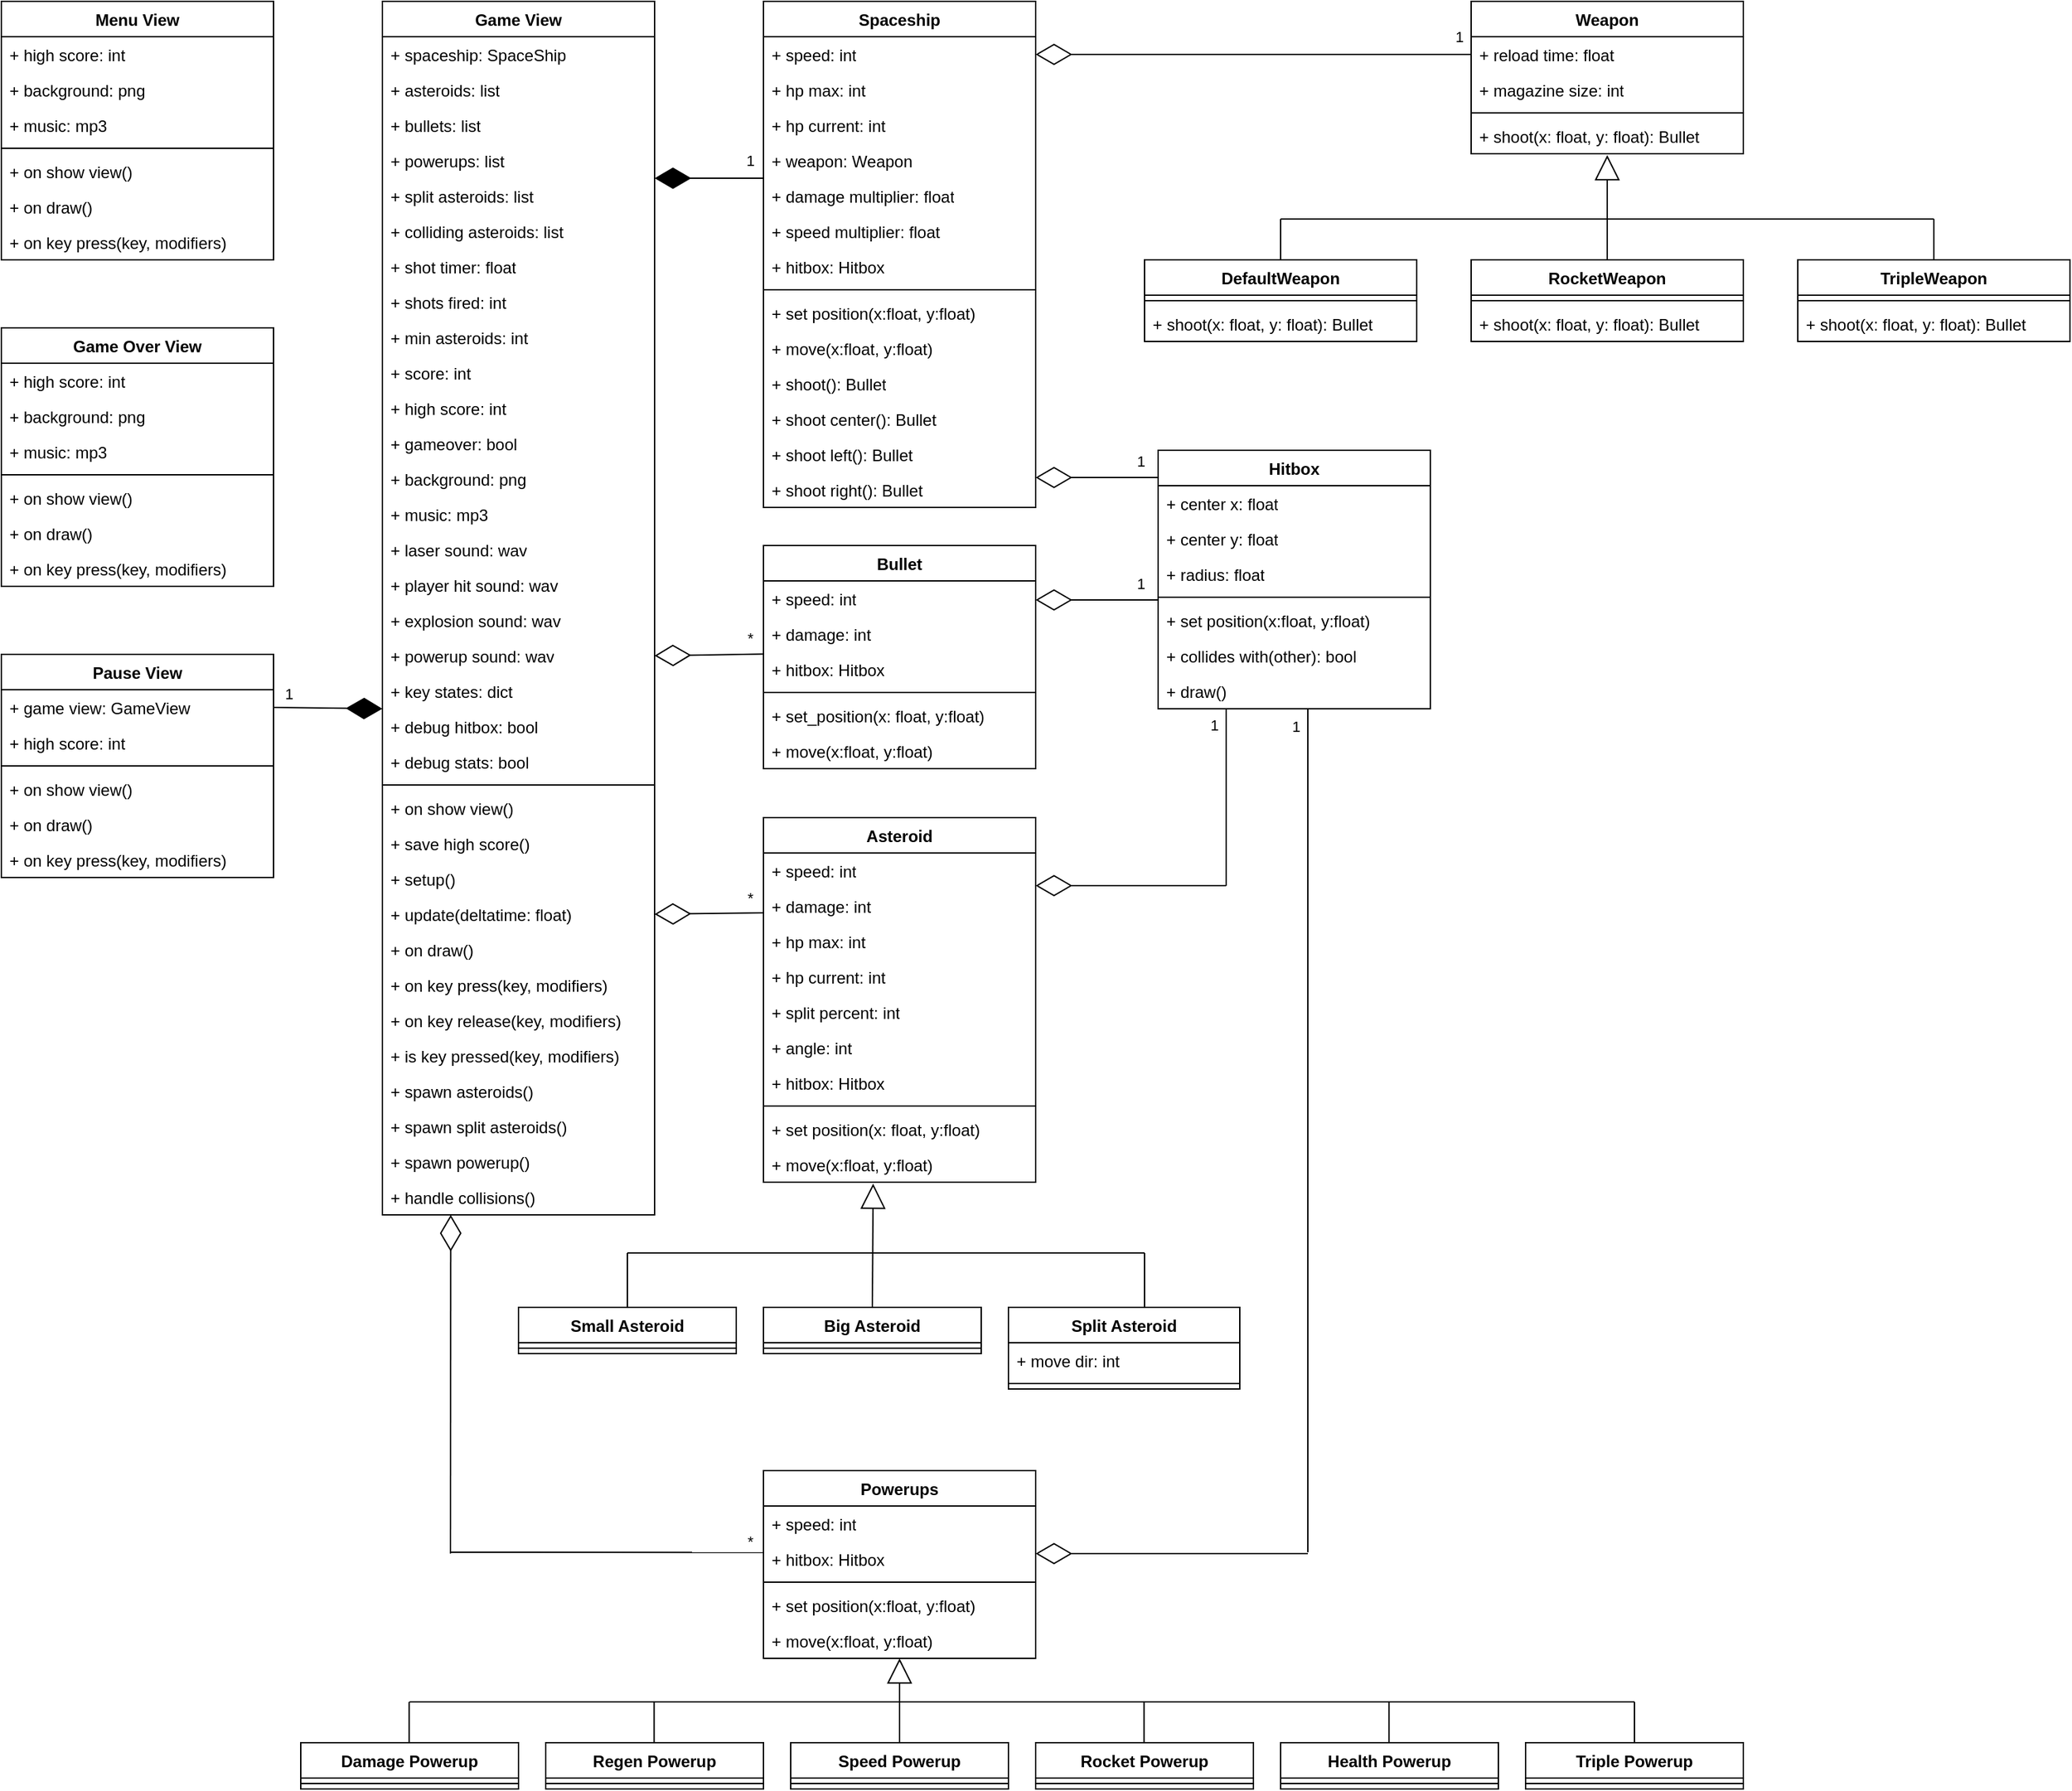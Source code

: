 <mxfile version="20.5.3" type="embed"><diagram name="Seite-1" id="LjB-i_eHEpoRU6f7V7tT"><mxGraphModel dx="1305" dy="1098" grid="1" gridSize="10" guides="1" tooltips="1" connect="1" arrows="1" fold="1" page="1" pageScale="1" pageWidth="1600" pageHeight="900" math="0" shadow="0"><root><mxCell id="0"/><mxCell id="1" parent="0"/><mxCell id="gEE5Lv9PwWFWXy02JMvF-1" value="Weapon" style="swimlane;fontStyle=1;align=center;verticalAlign=top;childLayout=stackLayout;horizontal=1;startSize=26;horizontalStack=0;resizeParent=1;resizeParentMax=0;resizeLast=0;collapsible=1;marginBottom=0;whiteSpace=wrap;html=1;rounded=0;" parent="1" vertex="1"><mxGeometry x="1120" y="40" width="200" height="112" as="geometry"/></mxCell><mxCell id="gEE5Lv9PwWFWXy02JMvF-2" value="+ reload&amp;nbsp;&lt;span style=&quot;background-color: initial;&quot;&gt;time: float&lt;/span&gt;" style="text;strokeColor=none;fillColor=none;align=left;verticalAlign=top;spacingLeft=4;spacingRight=4;overflow=hidden;rotatable=0;points=[[0,0.5],[1,0.5]];portConstraint=eastwest;whiteSpace=wrap;html=1;rounded=0;" parent="gEE5Lv9PwWFWXy02JMvF-1" vertex="1"><mxGeometry y="26" width="200" height="26" as="geometry"/></mxCell><mxCell id="gEE5Lv9PwWFWXy02JMvF-5" value="+ magazine size: int" style="text;strokeColor=none;fillColor=none;align=left;verticalAlign=top;spacingLeft=4;spacingRight=4;overflow=hidden;rotatable=0;points=[[0,0.5],[1,0.5]];portConstraint=eastwest;whiteSpace=wrap;html=1;rounded=0;" parent="gEE5Lv9PwWFWXy02JMvF-1" vertex="1"><mxGeometry y="52" width="200" height="26" as="geometry"/></mxCell><mxCell id="gEE5Lv9PwWFWXy02JMvF-3" value="" style="line;strokeWidth=1;fillColor=none;align=left;verticalAlign=middle;spacingTop=-1;spacingLeft=3;spacingRight=3;rotatable=0;labelPosition=right;points=[];portConstraint=eastwest;strokeColor=inherit;rounded=0;" parent="gEE5Lv9PwWFWXy02JMvF-1" vertex="1"><mxGeometry y="78" width="200" height="8" as="geometry"/></mxCell><mxCell id="gEE5Lv9PwWFWXy02JMvF-4" value="+ shoot(x: float, y: float): Bullet&lt;div&gt;&lt;br&gt;&lt;/div&gt;" style="text;strokeColor=none;fillColor=none;align=left;verticalAlign=top;spacingLeft=4;spacingRight=4;overflow=hidden;rotatable=0;points=[[0,0.5],[1,0.5]];portConstraint=eastwest;whiteSpace=wrap;html=1;rounded=0;" parent="gEE5Lv9PwWFWXy02JMvF-1" vertex="1"><mxGeometry y="86" width="200" height="26" as="geometry"/></mxCell><mxCell id="gEE5Lv9PwWFWXy02JMvF-10" value="DefaultWeapon" style="swimlane;fontStyle=1;align=center;verticalAlign=top;childLayout=stackLayout;horizontal=1;startSize=26;horizontalStack=0;resizeParent=1;resizeParentMax=0;resizeLast=0;collapsible=1;marginBottom=0;whiteSpace=wrap;html=1;rounded=0;" parent="1" vertex="1"><mxGeometry x="880" y="230" width="200" height="60" as="geometry"/></mxCell><mxCell id="gEE5Lv9PwWFWXy02JMvF-13" value="" style="line;strokeWidth=1;fillColor=none;align=left;verticalAlign=middle;spacingTop=-1;spacingLeft=3;spacingRight=3;rotatable=0;labelPosition=right;points=[];portConstraint=eastwest;strokeColor=inherit;rounded=0;" parent="gEE5Lv9PwWFWXy02JMvF-10" vertex="1"><mxGeometry y="26" width="200" height="8" as="geometry"/></mxCell><mxCell id="gEE5Lv9PwWFWXy02JMvF-14" value="+ shoot(x: float, y: float): Bullet&lt;div&gt;&lt;br&gt;&lt;/div&gt;" style="text;strokeColor=none;fillColor=none;align=left;verticalAlign=top;spacingLeft=4;spacingRight=4;overflow=hidden;rotatable=0;points=[[0,0.5],[1,0.5]];portConstraint=eastwest;whiteSpace=wrap;html=1;rounded=0;" parent="gEE5Lv9PwWFWXy02JMvF-10" vertex="1"><mxGeometry y="34" width="200" height="26" as="geometry"/></mxCell><mxCell id="gEE5Lv9PwWFWXy02JMvF-16" value="Rocket&lt;span style=&quot;background-color: initial;&quot;&gt;Weapon&lt;/span&gt;" style="swimlane;fontStyle=1;align=center;verticalAlign=top;childLayout=stackLayout;horizontal=1;startSize=26;horizontalStack=0;resizeParent=1;resizeParentMax=0;resizeLast=0;collapsible=1;marginBottom=0;whiteSpace=wrap;html=1;rounded=0;" parent="1" vertex="1"><mxGeometry x="1120" y="230" width="200" height="60" as="geometry"/></mxCell><mxCell id="gEE5Lv9PwWFWXy02JMvF-17" value="" style="line;strokeWidth=1;fillColor=none;align=left;verticalAlign=middle;spacingTop=-1;spacingLeft=3;spacingRight=3;rotatable=0;labelPosition=right;points=[];portConstraint=eastwest;strokeColor=inherit;rounded=0;" parent="gEE5Lv9PwWFWXy02JMvF-16" vertex="1"><mxGeometry y="26" width="200" height="8" as="geometry"/></mxCell><mxCell id="gEE5Lv9PwWFWXy02JMvF-18" value="+ shoot(x: float, y: float): Bullet&lt;div&gt;&lt;br&gt;&lt;/div&gt;" style="text;strokeColor=none;fillColor=none;align=left;verticalAlign=top;spacingLeft=4;spacingRight=4;overflow=hidden;rotatable=0;points=[[0,0.5],[1,0.5]];portConstraint=eastwest;whiteSpace=wrap;html=1;rounded=0;" parent="gEE5Lv9PwWFWXy02JMvF-16" vertex="1"><mxGeometry y="34" width="200" height="26" as="geometry"/></mxCell><mxCell id="gEE5Lv9PwWFWXy02JMvF-19" value="&lt;span style=&quot;background-color: initial;&quot;&gt;TripleWeapon&lt;/span&gt;" style="swimlane;fontStyle=1;align=center;verticalAlign=top;childLayout=stackLayout;horizontal=1;startSize=26;horizontalStack=0;resizeParent=1;resizeParentMax=0;resizeLast=0;collapsible=1;marginBottom=0;whiteSpace=wrap;html=1;rounded=0;" parent="1" vertex="1"><mxGeometry x="1360" y="230" width="200" height="60" as="geometry"/></mxCell><mxCell id="gEE5Lv9PwWFWXy02JMvF-20" value="" style="line;strokeWidth=1;fillColor=none;align=left;verticalAlign=middle;spacingTop=-1;spacingLeft=3;spacingRight=3;rotatable=0;labelPosition=right;points=[];portConstraint=eastwest;strokeColor=inherit;rounded=0;" parent="gEE5Lv9PwWFWXy02JMvF-19" vertex="1"><mxGeometry y="26" width="200" height="8" as="geometry"/></mxCell><mxCell id="gEE5Lv9PwWFWXy02JMvF-21" value="+ shoot(x: float, y: float): Bullet&lt;div&gt;&lt;br&gt;&lt;/div&gt;" style="text;strokeColor=none;fillColor=none;align=left;verticalAlign=top;spacingLeft=4;spacingRight=4;overflow=hidden;rotatable=0;points=[[0,0.5],[1,0.5]];portConstraint=eastwest;whiteSpace=wrap;html=1;rounded=0;" parent="gEE5Lv9PwWFWXy02JMvF-19" vertex="1"><mxGeometry y="34" width="200" height="26" as="geometry"/></mxCell><mxCell id="gEE5Lv9PwWFWXy02JMvF-22" value="" style="endArrow=block;endSize=16;endFill=0;html=1;rounded=0;exitX=0.5;exitY=0;exitDx=0;exitDy=0;entryX=0.5;entryY=1.038;entryDx=0;entryDy=0;entryPerimeter=0;" parent="1" source="gEE5Lv9PwWFWXy02JMvF-16" target="gEE5Lv9PwWFWXy02JMvF-4" edge="1"><mxGeometry x="-0.75" y="10" width="160" relative="1" as="geometry"><mxPoint x="1310" y="400" as="sourcePoint"/><mxPoint x="1220" y="160" as="targetPoint"/><mxPoint as="offset"/></mxGeometry></mxCell><mxCell id="gEE5Lv9PwWFWXy02JMvF-23" value="" style="endArrow=none;html=1;rounded=0;exitX=0.5;exitY=0;exitDx=0;exitDy=0;" parent="1" source="gEE5Lv9PwWFWXy02JMvF-19" edge="1"><mxGeometry width="50" height="50" relative="1" as="geometry"><mxPoint x="1440" y="210" as="sourcePoint"/><mxPoint x="1460" y="200" as="targetPoint"/></mxGeometry></mxCell><mxCell id="gEE5Lv9PwWFWXy02JMvF-24" value="" style="endArrow=none;html=1;rounded=0;exitX=0.5;exitY=0;exitDx=0;exitDy=0;" parent="1" source="gEE5Lv9PwWFWXy02JMvF-10" edge="1"><mxGeometry width="50" height="50" relative="1" as="geometry"><mxPoint x="979.83" y="210" as="sourcePoint"/><mxPoint x="980" y="200" as="targetPoint"/></mxGeometry></mxCell><mxCell id="gEE5Lv9PwWFWXy02JMvF-25" value="" style="endArrow=none;html=1;rounded=0;" parent="1" edge="1"><mxGeometry width="50" height="50" relative="1" as="geometry"><mxPoint x="980" y="200" as="sourcePoint"/><mxPoint x="1460" y="200" as="targetPoint"/></mxGeometry></mxCell><mxCell id="gEE5Lv9PwWFWXy02JMvF-26" value="Bullet&lt;div&gt;&lt;br&gt;&lt;/div&gt;" style="swimlane;fontStyle=1;align=center;verticalAlign=top;childLayout=stackLayout;horizontal=1;startSize=26;horizontalStack=0;resizeParent=1;resizeParentMax=0;resizeLast=0;collapsible=1;marginBottom=0;whiteSpace=wrap;html=1;rounded=0;" parent="1" vertex="1"><mxGeometry x="600" y="440" width="200" height="164" as="geometry"/></mxCell><mxCell id="gEE5Lv9PwWFWXy02JMvF-27" value="+ speed: int" style="text;strokeColor=none;fillColor=none;align=left;verticalAlign=top;spacingLeft=4;spacingRight=4;overflow=hidden;rotatable=0;points=[[0,0.5],[1,0.5]];portConstraint=eastwest;whiteSpace=wrap;html=1;rounded=0;" parent="gEE5Lv9PwWFWXy02JMvF-26" vertex="1"><mxGeometry y="26" width="200" height="26" as="geometry"/></mxCell><mxCell id="gEE5Lv9PwWFWXy02JMvF-30" value="+ damage: int" style="text;strokeColor=none;fillColor=none;align=left;verticalAlign=top;spacingLeft=4;spacingRight=4;overflow=hidden;rotatable=0;points=[[0,0.5],[1,0.5]];portConstraint=eastwest;whiteSpace=wrap;html=1;rounded=0;" parent="gEE5Lv9PwWFWXy02JMvF-26" vertex="1"><mxGeometry y="52" width="200" height="26" as="geometry"/></mxCell><mxCell id="gEE5Lv9PwWFWXy02JMvF-31" value="+ hitbox: Hitbox" style="text;strokeColor=none;fillColor=none;align=left;verticalAlign=top;spacingLeft=4;spacingRight=4;overflow=hidden;rotatable=0;points=[[0,0.5],[1,0.5]];portConstraint=eastwest;whiteSpace=wrap;html=1;rounded=0;" parent="gEE5Lv9PwWFWXy02JMvF-26" vertex="1"><mxGeometry y="78" width="200" height="26" as="geometry"/></mxCell><mxCell id="gEE5Lv9PwWFWXy02JMvF-28" value="" style="line;strokeWidth=1;fillColor=none;align=left;verticalAlign=middle;spacingTop=-1;spacingLeft=3;spacingRight=3;rotatable=0;labelPosition=right;points=[];portConstraint=eastwest;strokeColor=inherit;rounded=0;" parent="gEE5Lv9PwWFWXy02JMvF-26" vertex="1"><mxGeometry y="104" width="200" height="8" as="geometry"/></mxCell><mxCell id="gEE5Lv9PwWFWXy02JMvF-29" value="+ set_position(x: float, y:float)" style="text;strokeColor=none;fillColor=none;align=left;verticalAlign=top;spacingLeft=4;spacingRight=4;overflow=hidden;rotatable=0;points=[[0,0.5],[1,0.5]];portConstraint=eastwest;whiteSpace=wrap;html=1;rounded=0;" parent="gEE5Lv9PwWFWXy02JMvF-26" vertex="1"><mxGeometry y="112" width="200" height="26" as="geometry"/></mxCell><mxCell id="gEE5Lv9PwWFWXy02JMvF-32" value="+ move(x:float, y:float)" style="text;strokeColor=none;fillColor=none;align=left;verticalAlign=top;spacingLeft=4;spacingRight=4;overflow=hidden;rotatable=0;points=[[0,0.5],[1,0.5]];portConstraint=eastwest;whiteSpace=wrap;html=1;rounded=0;" parent="gEE5Lv9PwWFWXy02JMvF-26" vertex="1"><mxGeometry y="138" width="200" height="26" as="geometry"/></mxCell><mxCell id="eLap9Rx4vX79RVpMXeGD-1" value="Asteroid" style="swimlane;fontStyle=1;align=center;verticalAlign=top;childLayout=stackLayout;horizontal=1;startSize=26;horizontalStack=0;resizeParent=1;resizeParentMax=0;resizeLast=0;collapsible=1;marginBottom=0;whiteSpace=wrap;html=1;rounded=0;" parent="1" vertex="1"><mxGeometry x="600" y="640" width="200" height="268" as="geometry"/></mxCell><mxCell id="eLap9Rx4vX79RVpMXeGD-2" value="+ speed: int" style="text;strokeColor=none;fillColor=none;align=left;verticalAlign=top;spacingLeft=4;spacingRight=4;overflow=hidden;rotatable=0;points=[[0,0.5],[1,0.5]];portConstraint=eastwest;whiteSpace=wrap;html=1;rounded=0;" parent="eLap9Rx4vX79RVpMXeGD-1" vertex="1"><mxGeometry y="26" width="200" height="26" as="geometry"/></mxCell><mxCell id="eLap9Rx4vX79RVpMXeGD-6" value="+ damage: int" style="text;strokeColor=none;fillColor=none;align=left;verticalAlign=top;spacingLeft=4;spacingRight=4;overflow=hidden;rotatable=0;points=[[0,0.5],[1,0.5]];portConstraint=eastwest;whiteSpace=wrap;html=1;rounded=0;" parent="eLap9Rx4vX79RVpMXeGD-1" vertex="1"><mxGeometry y="52" width="200" height="26" as="geometry"/></mxCell><mxCell id="eLap9Rx4vX79RVpMXeGD-7" value="+ hp max: int" style="text;strokeColor=none;fillColor=none;align=left;verticalAlign=top;spacingLeft=4;spacingRight=4;overflow=hidden;rotatable=0;points=[[0,0.5],[1,0.5]];portConstraint=eastwest;whiteSpace=wrap;html=1;rounded=0;" parent="eLap9Rx4vX79RVpMXeGD-1" vertex="1"><mxGeometry y="78" width="200" height="26" as="geometry"/></mxCell><mxCell id="eLap9Rx4vX79RVpMXeGD-8" value="+ hp current: int" style="text;strokeColor=none;fillColor=none;align=left;verticalAlign=top;spacingLeft=4;spacingRight=4;overflow=hidden;rotatable=0;points=[[0,0.5],[1,0.5]];portConstraint=eastwest;whiteSpace=wrap;html=1;rounded=0;" parent="eLap9Rx4vX79RVpMXeGD-1" vertex="1"><mxGeometry y="104" width="200" height="26" as="geometry"/></mxCell><mxCell id="eLap9Rx4vX79RVpMXeGD-9" value="+ split percent: int" style="text;strokeColor=none;fillColor=none;align=left;verticalAlign=top;spacingLeft=4;spacingRight=4;overflow=hidden;rotatable=0;points=[[0,0.5],[1,0.5]];portConstraint=eastwest;whiteSpace=wrap;html=1;rounded=0;" parent="eLap9Rx4vX79RVpMXeGD-1" vertex="1"><mxGeometry y="130" width="200" height="26" as="geometry"/></mxCell><mxCell id="eLap9Rx4vX79RVpMXeGD-10" value="+ angle: int" style="text;strokeColor=none;fillColor=none;align=left;verticalAlign=top;spacingLeft=4;spacingRight=4;overflow=hidden;rotatable=0;points=[[0,0.5],[1,0.5]];portConstraint=eastwest;whiteSpace=wrap;html=1;rounded=0;" parent="eLap9Rx4vX79RVpMXeGD-1" vertex="1"><mxGeometry y="156" width="200" height="26" as="geometry"/></mxCell><mxCell id="eLap9Rx4vX79RVpMXeGD-11" value="+ hitbox: Hitbox" style="text;strokeColor=none;fillColor=none;align=left;verticalAlign=top;spacingLeft=4;spacingRight=4;overflow=hidden;rotatable=0;points=[[0,0.5],[1,0.5]];portConstraint=eastwest;whiteSpace=wrap;html=1;rounded=0;" parent="eLap9Rx4vX79RVpMXeGD-1" vertex="1"><mxGeometry y="182" width="200" height="26" as="geometry"/></mxCell><mxCell id="eLap9Rx4vX79RVpMXeGD-3" value="" style="line;strokeWidth=1;fillColor=none;align=left;verticalAlign=middle;spacingTop=-1;spacingLeft=3;spacingRight=3;rotatable=0;labelPosition=right;points=[];portConstraint=eastwest;strokeColor=inherit;rounded=0;" parent="eLap9Rx4vX79RVpMXeGD-1" vertex="1"><mxGeometry y="208" width="200" height="8" as="geometry"/></mxCell><mxCell id="eLap9Rx4vX79RVpMXeGD-4" value="+ set position(x: float, y:float)" style="text;strokeColor=none;fillColor=none;align=left;verticalAlign=top;spacingLeft=4;spacingRight=4;overflow=hidden;rotatable=0;points=[[0,0.5],[1,0.5]];portConstraint=eastwest;whiteSpace=wrap;html=1;rounded=0;" parent="eLap9Rx4vX79RVpMXeGD-1" vertex="1"><mxGeometry y="216" width="200" height="26" as="geometry"/></mxCell><mxCell id="eLap9Rx4vX79RVpMXeGD-12" value="+ move(x:float, y:float)" style="text;strokeColor=none;fillColor=none;align=left;verticalAlign=top;spacingLeft=4;spacingRight=4;overflow=hidden;rotatable=0;points=[[0,0.5],[1,0.5]];portConstraint=eastwest;whiteSpace=wrap;html=1;rounded=0;" parent="eLap9Rx4vX79RVpMXeGD-1" vertex="1"><mxGeometry y="242" width="200" height="26" as="geometry"/></mxCell><mxCell id="eLap9Rx4vX79RVpMXeGD-13" value="Small Asteroid" style="swimlane;fontStyle=1;align=center;verticalAlign=top;childLayout=stackLayout;horizontal=1;startSize=26;horizontalStack=0;resizeParent=1;resizeParentMax=0;resizeLast=0;collapsible=1;marginBottom=0;whiteSpace=wrap;html=1;rounded=0;" parent="1" vertex="1"><mxGeometry x="420" y="1000" width="160" height="34" as="geometry"/></mxCell><mxCell id="eLap9Rx4vX79RVpMXeGD-15" value="" style="line;strokeWidth=1;fillColor=none;align=left;verticalAlign=middle;spacingTop=-1;spacingLeft=3;spacingRight=3;rotatable=0;labelPosition=right;points=[];portConstraint=eastwest;strokeColor=inherit;rounded=0;" parent="eLap9Rx4vX79RVpMXeGD-13" vertex="1"><mxGeometry y="26" width="160" height="8" as="geometry"/></mxCell><mxCell id="eLap9Rx4vX79RVpMXeGD-17" value="Big Asteroid" style="swimlane;fontStyle=1;align=center;verticalAlign=top;childLayout=stackLayout;horizontal=1;startSize=26;horizontalStack=0;resizeParent=1;resizeParentMax=0;resizeLast=0;collapsible=1;marginBottom=0;whiteSpace=wrap;html=1;rounded=0;" parent="1" vertex="1"><mxGeometry x="600" y="1000" width="160" height="34" as="geometry"/></mxCell><mxCell id="eLap9Rx4vX79RVpMXeGD-19" value="" style="line;strokeWidth=1;fillColor=none;align=left;verticalAlign=middle;spacingTop=-1;spacingLeft=3;spacingRight=3;rotatable=0;labelPosition=right;points=[];portConstraint=eastwest;strokeColor=inherit;rounded=0;" parent="eLap9Rx4vX79RVpMXeGD-17" vertex="1"><mxGeometry y="26" width="160" height="8" as="geometry"/></mxCell><mxCell id="eLap9Rx4vX79RVpMXeGD-21" value="Split Asteroid" style="swimlane;fontStyle=1;align=center;verticalAlign=top;childLayout=stackLayout;horizontal=1;startSize=26;horizontalStack=0;resizeParent=1;resizeParentMax=0;resizeLast=0;collapsible=1;marginBottom=0;whiteSpace=wrap;html=1;rounded=0;" parent="1" vertex="1"><mxGeometry x="780" y="1000" width="170" height="60" as="geometry"/></mxCell><mxCell id="eLap9Rx4vX79RVpMXeGD-22" value="+ move dir: int" style="text;strokeColor=none;fillColor=none;align=left;verticalAlign=top;spacingLeft=4;spacingRight=4;overflow=hidden;rotatable=0;points=[[0,0.5],[1,0.5]];portConstraint=eastwest;whiteSpace=wrap;html=1;rounded=0;" parent="eLap9Rx4vX79RVpMXeGD-21" vertex="1"><mxGeometry y="26" width="170" height="26" as="geometry"/></mxCell><mxCell id="eLap9Rx4vX79RVpMXeGD-23" value="" style="line;strokeWidth=1;fillColor=none;align=left;verticalAlign=middle;spacingTop=-1;spacingLeft=3;spacingRight=3;rotatable=0;labelPosition=right;points=[];portConstraint=eastwest;strokeColor=inherit;rounded=0;" parent="eLap9Rx4vX79RVpMXeGD-21" vertex="1"><mxGeometry y="52" width="170" height="8" as="geometry"/></mxCell><mxCell id="eLap9Rx4vX79RVpMXeGD-25" value="" style="endArrow=none;html=1;rounded=0;" parent="1" edge="1"><mxGeometry width="50" height="50" relative="1" as="geometry"><mxPoint x="500" y="960" as="sourcePoint"/><mxPoint x="860" y="960" as="targetPoint"/></mxGeometry></mxCell><mxCell id="eLap9Rx4vX79RVpMXeGD-26" value="" style="endArrow=none;html=1;rounded=0;exitX=0.5;exitY=0;exitDx=0;exitDy=0;" parent="1" source="eLap9Rx4vX79RVpMXeGD-13" edge="1"><mxGeometry width="50" height="50" relative="1" as="geometry"><mxPoint x="480" y="555" as="sourcePoint"/><mxPoint x="500" y="960" as="targetPoint"/></mxGeometry></mxCell><mxCell id="eLap9Rx4vX79RVpMXeGD-27" value="" style="endArrow=none;html=1;rounded=0;" parent="1" edge="1"><mxGeometry width="50" height="50" relative="1" as="geometry"><mxPoint x="500" y="960" as="sourcePoint"/><mxPoint x="880" y="960" as="targetPoint"/></mxGeometry></mxCell><mxCell id="eLap9Rx4vX79RVpMXeGD-28" value="" style="endArrow=none;html=1;rounded=0;exitX=0.5;exitY=0;exitDx=0;exitDy=0;" parent="1" edge="1"><mxGeometry width="50" height="50" relative="1" as="geometry"><mxPoint x="880.0" y="1000" as="sourcePoint"/><mxPoint x="880" y="960" as="targetPoint"/></mxGeometry></mxCell><mxCell id="eLap9Rx4vX79RVpMXeGD-29" value="" style="endArrow=block;endSize=16;endFill=0;html=1;rounded=0;exitX=0.5;exitY=0;exitDx=0;exitDy=0;entryX=0.403;entryY=1.04;entryDx=0;entryDy=0;entryPerimeter=0;" parent="1" source="eLap9Rx4vX79RVpMXeGD-17" target="eLap9Rx4vX79RVpMXeGD-12" edge="1"><mxGeometry x="-0.75" y="10" width="160" relative="1" as="geometry"><mxPoint x="920" y="985" as="sourcePoint"/><mxPoint x="920" y="908" as="targetPoint"/><mxPoint as="offset"/></mxGeometry></mxCell><mxCell id="eLap9Rx4vX79RVpMXeGD-31" value="Spaceship" style="swimlane;fontStyle=1;align=center;verticalAlign=top;childLayout=stackLayout;horizontal=1;startSize=26;horizontalStack=0;resizeParent=1;resizeParentMax=0;resizeLast=0;collapsible=1;marginBottom=0;whiteSpace=wrap;html=1;rounded=0;" parent="1" vertex="1"><mxGeometry x="600" y="40" width="200" height="372" as="geometry"/></mxCell><mxCell id="eLap9Rx4vX79RVpMXeGD-32" value="+ speed: int" style="text;strokeColor=none;fillColor=none;align=left;verticalAlign=top;spacingLeft=4;spacingRight=4;overflow=hidden;rotatable=0;points=[[0,0.5],[1,0.5]];portConstraint=eastwest;whiteSpace=wrap;html=1;rounded=0;" parent="eLap9Rx4vX79RVpMXeGD-31" vertex="1"><mxGeometry y="26" width="200" height="26" as="geometry"/></mxCell><mxCell id="eLap9Rx4vX79RVpMXeGD-35" value="+ hp max: int" style="text;strokeColor=none;fillColor=none;align=left;verticalAlign=top;spacingLeft=4;spacingRight=4;overflow=hidden;rotatable=0;points=[[0,0.5],[1,0.5]];portConstraint=eastwest;whiteSpace=wrap;html=1;rounded=0;" parent="eLap9Rx4vX79RVpMXeGD-31" vertex="1"><mxGeometry y="52" width="200" height="26" as="geometry"/></mxCell><mxCell id="eLap9Rx4vX79RVpMXeGD-36" value="+ hp current: int" style="text;strokeColor=none;fillColor=none;align=left;verticalAlign=top;spacingLeft=4;spacingRight=4;overflow=hidden;rotatable=0;points=[[0,0.5],[1,0.5]];portConstraint=eastwest;whiteSpace=wrap;html=1;rounded=0;" parent="eLap9Rx4vX79RVpMXeGD-31" vertex="1"><mxGeometry y="78" width="200" height="26" as="geometry"/></mxCell><mxCell id="eLap9Rx4vX79RVpMXeGD-37" value="+ weapon: Weapon" style="text;strokeColor=none;fillColor=none;align=left;verticalAlign=top;spacingLeft=4;spacingRight=4;overflow=hidden;rotatable=0;points=[[0,0.5],[1,0.5]];portConstraint=eastwest;whiteSpace=wrap;html=1;rounded=0;" parent="eLap9Rx4vX79RVpMXeGD-31" vertex="1"><mxGeometry y="104" width="200" height="26" as="geometry"/></mxCell><mxCell id="eLap9Rx4vX79RVpMXeGD-38" value="+ damage multiplier: float" style="text;strokeColor=none;fillColor=none;align=left;verticalAlign=top;spacingLeft=4;spacingRight=4;overflow=hidden;rotatable=0;points=[[0,0.5],[1,0.5]];portConstraint=eastwest;whiteSpace=wrap;html=1;rounded=0;" parent="eLap9Rx4vX79RVpMXeGD-31" vertex="1"><mxGeometry y="130" width="200" height="26" as="geometry"/></mxCell><mxCell id="eLap9Rx4vX79RVpMXeGD-39" value="+ speed multiplier: float" style="text;strokeColor=none;fillColor=none;align=left;verticalAlign=top;spacingLeft=4;spacingRight=4;overflow=hidden;rotatable=0;points=[[0,0.5],[1,0.5]];portConstraint=eastwest;whiteSpace=wrap;html=1;rounded=0;" parent="eLap9Rx4vX79RVpMXeGD-31" vertex="1"><mxGeometry y="156" width="200" height="26" as="geometry"/></mxCell><mxCell id="eLap9Rx4vX79RVpMXeGD-40" value="+ hitbox: Hitbox" style="text;strokeColor=none;fillColor=none;align=left;verticalAlign=top;spacingLeft=4;spacingRight=4;overflow=hidden;rotatable=0;points=[[0,0.5],[1,0.5]];portConstraint=eastwest;whiteSpace=wrap;html=1;rounded=0;" parent="eLap9Rx4vX79RVpMXeGD-31" vertex="1"><mxGeometry y="182" width="200" height="26" as="geometry"/></mxCell><mxCell id="eLap9Rx4vX79RVpMXeGD-33" value="" style="line;strokeWidth=1;fillColor=none;align=left;verticalAlign=middle;spacingTop=-1;spacingLeft=3;spacingRight=3;rotatable=0;labelPosition=right;points=[];portConstraint=eastwest;strokeColor=inherit;rounded=0;" parent="eLap9Rx4vX79RVpMXeGD-31" vertex="1"><mxGeometry y="208" width="200" height="8" as="geometry"/></mxCell><mxCell id="eLap9Rx4vX79RVpMXeGD-34" value="+ set position(x:float, y:float)" style="text;strokeColor=none;fillColor=none;align=left;verticalAlign=top;spacingLeft=4;spacingRight=4;overflow=hidden;rotatable=0;points=[[0,0.5],[1,0.5]];portConstraint=eastwest;whiteSpace=wrap;html=1;rounded=0;" parent="eLap9Rx4vX79RVpMXeGD-31" vertex="1"><mxGeometry y="216" width="200" height="26" as="geometry"/></mxCell><mxCell id="eLap9Rx4vX79RVpMXeGD-41" value="+ move(x:float, y:float)" style="text;strokeColor=none;fillColor=none;align=left;verticalAlign=top;spacingLeft=4;spacingRight=4;overflow=hidden;rotatable=0;points=[[0,0.5],[1,0.5]];portConstraint=eastwest;whiteSpace=wrap;html=1;rounded=0;" parent="eLap9Rx4vX79RVpMXeGD-31" vertex="1"><mxGeometry y="242" width="200" height="26" as="geometry"/></mxCell><mxCell id="eLap9Rx4vX79RVpMXeGD-42" value="+ shoot(): Bullet" style="text;strokeColor=none;fillColor=none;align=left;verticalAlign=top;spacingLeft=4;spacingRight=4;overflow=hidden;rotatable=0;points=[[0,0.5],[1,0.5]];portConstraint=eastwest;whiteSpace=wrap;html=1;rounded=0;" parent="eLap9Rx4vX79RVpMXeGD-31" vertex="1"><mxGeometry y="268" width="200" height="26" as="geometry"/></mxCell><mxCell id="eLap9Rx4vX79RVpMXeGD-43" value="+ shoot center(): Bullet" style="text;strokeColor=none;fillColor=none;align=left;verticalAlign=top;spacingLeft=4;spacingRight=4;overflow=hidden;rotatable=0;points=[[0,0.5],[1,0.5]];portConstraint=eastwest;whiteSpace=wrap;html=1;rounded=0;" parent="eLap9Rx4vX79RVpMXeGD-31" vertex="1"><mxGeometry y="294" width="200" height="26" as="geometry"/></mxCell><mxCell id="eLap9Rx4vX79RVpMXeGD-44" value="+ shoot left(): Bullet" style="text;strokeColor=none;fillColor=none;align=left;verticalAlign=top;spacingLeft=4;spacingRight=4;overflow=hidden;rotatable=0;points=[[0,0.5],[1,0.5]];portConstraint=eastwest;whiteSpace=wrap;html=1;rounded=0;" parent="eLap9Rx4vX79RVpMXeGD-31" vertex="1"><mxGeometry y="320" width="200" height="26" as="geometry"/></mxCell><mxCell id="eLap9Rx4vX79RVpMXeGD-45" value="+ shoot right(): Bullet" style="text;strokeColor=none;fillColor=none;align=left;verticalAlign=top;spacingLeft=4;spacingRight=4;overflow=hidden;rotatable=0;points=[[0,0.5],[1,0.5]];portConstraint=eastwest;whiteSpace=wrap;html=1;rounded=0;" parent="eLap9Rx4vX79RVpMXeGD-31" vertex="1"><mxGeometry y="346" width="200" height="26" as="geometry"/></mxCell><mxCell id="eLap9Rx4vX79RVpMXeGD-47" value="Hitbox" style="swimlane;fontStyle=1;align=center;verticalAlign=top;childLayout=stackLayout;horizontal=1;startSize=26;horizontalStack=0;resizeParent=1;resizeParentMax=0;resizeLast=0;collapsible=1;marginBottom=0;whiteSpace=wrap;html=1;rounded=0;" parent="1" vertex="1"><mxGeometry x="890" y="370" width="200" height="190" as="geometry"/></mxCell><mxCell id="eLap9Rx4vX79RVpMXeGD-48" value="+ center x: float" style="text;strokeColor=none;fillColor=none;align=left;verticalAlign=top;spacingLeft=4;spacingRight=4;overflow=hidden;rotatable=0;points=[[0,0.5],[1,0.5]];portConstraint=eastwest;whiteSpace=wrap;html=1;rounded=0;" parent="eLap9Rx4vX79RVpMXeGD-47" vertex="1"><mxGeometry y="26" width="200" height="26" as="geometry"/></mxCell><mxCell id="eLap9Rx4vX79RVpMXeGD-51" value="+ center y: float" style="text;strokeColor=none;fillColor=none;align=left;verticalAlign=top;spacingLeft=4;spacingRight=4;overflow=hidden;rotatable=0;points=[[0,0.5],[1,0.5]];portConstraint=eastwest;whiteSpace=wrap;html=1;rounded=0;" parent="eLap9Rx4vX79RVpMXeGD-47" vertex="1"><mxGeometry y="52" width="200" height="26" as="geometry"/></mxCell><mxCell id="eLap9Rx4vX79RVpMXeGD-52" value="+ radius: float" style="text;strokeColor=none;fillColor=none;align=left;verticalAlign=top;spacingLeft=4;spacingRight=4;overflow=hidden;rotatable=0;points=[[0,0.5],[1,0.5]];portConstraint=eastwest;whiteSpace=wrap;html=1;rounded=0;" parent="eLap9Rx4vX79RVpMXeGD-47" vertex="1"><mxGeometry y="78" width="200" height="26" as="geometry"/></mxCell><mxCell id="eLap9Rx4vX79RVpMXeGD-49" value="" style="line;strokeWidth=1;fillColor=none;align=left;verticalAlign=middle;spacingTop=-1;spacingLeft=3;spacingRight=3;rotatable=0;labelPosition=right;points=[];portConstraint=eastwest;strokeColor=inherit;rounded=0;" parent="eLap9Rx4vX79RVpMXeGD-47" vertex="1"><mxGeometry y="104" width="200" height="8" as="geometry"/></mxCell><mxCell id="eLap9Rx4vX79RVpMXeGD-50" value="+ set position(x:float, y:float)" style="text;strokeColor=none;fillColor=none;align=left;verticalAlign=top;spacingLeft=4;spacingRight=4;overflow=hidden;rotatable=0;points=[[0,0.5],[1,0.5]];portConstraint=eastwest;whiteSpace=wrap;html=1;rounded=0;" parent="eLap9Rx4vX79RVpMXeGD-47" vertex="1"><mxGeometry y="112" width="200" height="26" as="geometry"/></mxCell><mxCell id="eLap9Rx4vX79RVpMXeGD-53" value="+ collides with(other): bool" style="text;strokeColor=none;fillColor=none;align=left;verticalAlign=top;spacingLeft=4;spacingRight=4;overflow=hidden;rotatable=0;points=[[0,0.5],[1,0.5]];portConstraint=eastwest;whiteSpace=wrap;html=1;rounded=0;" parent="eLap9Rx4vX79RVpMXeGD-47" vertex="1"><mxGeometry y="138" width="200" height="26" as="geometry"/></mxCell><mxCell id="eLap9Rx4vX79RVpMXeGD-54" value="+ draw()" style="text;strokeColor=none;fillColor=none;align=left;verticalAlign=top;spacingLeft=4;spacingRight=4;overflow=hidden;rotatable=0;points=[[0,0.5],[1,0.5]];portConstraint=eastwest;whiteSpace=wrap;html=1;rounded=0;" parent="eLap9Rx4vX79RVpMXeGD-47" vertex="1"><mxGeometry y="164" width="200" height="26" as="geometry"/></mxCell><mxCell id="eLap9Rx4vX79RVpMXeGD-55" value="Menu View" style="swimlane;fontStyle=1;align=center;verticalAlign=top;childLayout=stackLayout;horizontal=1;startSize=26;horizontalStack=0;resizeParent=1;resizeParentMax=0;resizeLast=0;collapsible=1;marginBottom=0;whiteSpace=wrap;html=1;rounded=0;" parent="1" vertex="1"><mxGeometry x="40" y="40" width="200" height="190" as="geometry"/></mxCell><mxCell id="eLap9Rx4vX79RVpMXeGD-56" value="+ high score: int" style="text;strokeColor=none;fillColor=none;align=left;verticalAlign=top;spacingLeft=4;spacingRight=4;overflow=hidden;rotatable=0;points=[[0,0.5],[1,0.5]];portConstraint=eastwest;whiteSpace=wrap;html=1;rounded=0;" parent="eLap9Rx4vX79RVpMXeGD-55" vertex="1"><mxGeometry y="26" width="200" height="26" as="geometry"/></mxCell><mxCell id="eLap9Rx4vX79RVpMXeGD-59" value="+ background: png" style="text;strokeColor=none;fillColor=none;align=left;verticalAlign=top;spacingLeft=4;spacingRight=4;overflow=hidden;rotatable=0;points=[[0,0.5],[1,0.5]];portConstraint=eastwest;whiteSpace=wrap;html=1;rounded=0;" parent="eLap9Rx4vX79RVpMXeGD-55" vertex="1"><mxGeometry y="52" width="200" height="26" as="geometry"/></mxCell><mxCell id="eLap9Rx4vX79RVpMXeGD-60" value="+ music: mp3" style="text;strokeColor=none;fillColor=none;align=left;verticalAlign=top;spacingLeft=4;spacingRight=4;overflow=hidden;rotatable=0;points=[[0,0.5],[1,0.5]];portConstraint=eastwest;whiteSpace=wrap;html=1;rounded=0;" parent="eLap9Rx4vX79RVpMXeGD-55" vertex="1"><mxGeometry y="78" width="200" height="26" as="geometry"/></mxCell><mxCell id="eLap9Rx4vX79RVpMXeGD-57" value="" style="line;strokeWidth=1;fillColor=none;align=left;verticalAlign=middle;spacingTop=-1;spacingLeft=3;spacingRight=3;rotatable=0;labelPosition=right;points=[];portConstraint=eastwest;strokeColor=inherit;rounded=0;" parent="eLap9Rx4vX79RVpMXeGD-55" vertex="1"><mxGeometry y="104" width="200" height="8" as="geometry"/></mxCell><mxCell id="eLap9Rx4vX79RVpMXeGD-58" value="+ on show view()" style="text;strokeColor=none;fillColor=none;align=left;verticalAlign=top;spacingLeft=4;spacingRight=4;overflow=hidden;rotatable=0;points=[[0,0.5],[1,0.5]];portConstraint=eastwest;whiteSpace=wrap;html=1;rounded=0;" parent="eLap9Rx4vX79RVpMXeGD-55" vertex="1"><mxGeometry y="112" width="200" height="26" as="geometry"/></mxCell><mxCell id="eLap9Rx4vX79RVpMXeGD-62" value="+ on draw()" style="text;strokeColor=none;fillColor=none;align=left;verticalAlign=top;spacingLeft=4;spacingRight=4;overflow=hidden;rotatable=0;points=[[0,0.5],[1,0.5]];portConstraint=eastwest;whiteSpace=wrap;html=1;rounded=0;" parent="eLap9Rx4vX79RVpMXeGD-55" vertex="1"><mxGeometry y="138" width="200" height="26" as="geometry"/></mxCell><mxCell id="eLap9Rx4vX79RVpMXeGD-63" value="+ on key press(key, modifiers)" style="text;strokeColor=none;fillColor=none;align=left;verticalAlign=top;spacingLeft=4;spacingRight=4;overflow=hidden;rotatable=0;points=[[0,0.5],[1,0.5]];portConstraint=eastwest;whiteSpace=wrap;html=1;rounded=0;" parent="eLap9Rx4vX79RVpMXeGD-55" vertex="1"><mxGeometry y="164" width="200" height="26" as="geometry"/></mxCell><mxCell id="eLap9Rx4vX79RVpMXeGD-64" value="Pause View" style="swimlane;fontStyle=1;align=center;verticalAlign=top;childLayout=stackLayout;horizontal=1;startSize=26;horizontalStack=0;resizeParent=1;resizeParentMax=0;resizeLast=0;collapsible=1;marginBottom=0;whiteSpace=wrap;html=1;rounded=0;" parent="1" vertex="1"><mxGeometry x="40" y="520" width="200" height="164" as="geometry"/></mxCell><mxCell id="eLap9Rx4vX79RVpMXeGD-65" value="+ game view: GameView" style="text;strokeColor=none;fillColor=none;align=left;verticalAlign=top;spacingLeft=4;spacingRight=4;overflow=hidden;rotatable=0;points=[[0,0.5],[1,0.5]];portConstraint=eastwest;whiteSpace=wrap;html=1;rounded=0;" parent="eLap9Rx4vX79RVpMXeGD-64" vertex="1"><mxGeometry y="26" width="200" height="26" as="geometry"/></mxCell><mxCell id="eLap9Rx4vX79RVpMXeGD-68" value="+ high score: int" style="text;strokeColor=none;fillColor=none;align=left;verticalAlign=top;spacingLeft=4;spacingRight=4;overflow=hidden;rotatable=0;points=[[0,0.5],[1,0.5]];portConstraint=eastwest;whiteSpace=wrap;html=1;rounded=0;" parent="eLap9Rx4vX79RVpMXeGD-64" vertex="1"><mxGeometry y="52" width="200" height="26" as="geometry"/></mxCell><mxCell id="eLap9Rx4vX79RVpMXeGD-66" value="" style="line;strokeWidth=1;fillColor=none;align=left;verticalAlign=middle;spacingTop=-1;spacingLeft=3;spacingRight=3;rotatable=0;labelPosition=right;points=[];portConstraint=eastwest;strokeColor=inherit;rounded=0;" parent="eLap9Rx4vX79RVpMXeGD-64" vertex="1"><mxGeometry y="78" width="200" height="8" as="geometry"/></mxCell><mxCell id="eLap9Rx4vX79RVpMXeGD-67" value="+ on show view()" style="text;strokeColor=none;fillColor=none;align=left;verticalAlign=top;spacingLeft=4;spacingRight=4;overflow=hidden;rotatable=0;points=[[0,0.5],[1,0.5]];portConstraint=eastwest;whiteSpace=wrap;html=1;rounded=0;" parent="eLap9Rx4vX79RVpMXeGD-64" vertex="1"><mxGeometry y="86" width="200" height="26" as="geometry"/></mxCell><mxCell id="eLap9Rx4vX79RVpMXeGD-69" value="+ on draw()" style="text;strokeColor=none;fillColor=none;align=left;verticalAlign=top;spacingLeft=4;spacingRight=4;overflow=hidden;rotatable=0;points=[[0,0.5],[1,0.5]];portConstraint=eastwest;whiteSpace=wrap;html=1;rounded=0;" parent="eLap9Rx4vX79RVpMXeGD-64" vertex="1"><mxGeometry y="112" width="200" height="26" as="geometry"/></mxCell><mxCell id="eLap9Rx4vX79RVpMXeGD-70" value="+ on key press(key, modifiers)" style="text;strokeColor=none;fillColor=none;align=left;verticalAlign=top;spacingLeft=4;spacingRight=4;overflow=hidden;rotatable=0;points=[[0,0.5],[1,0.5]];portConstraint=eastwest;whiteSpace=wrap;html=1;rounded=0;" parent="eLap9Rx4vX79RVpMXeGD-64" vertex="1"><mxGeometry y="138" width="200" height="26" as="geometry"/></mxCell><mxCell id="eLap9Rx4vX79RVpMXeGD-71" value="Game Over View" style="swimlane;fontStyle=1;align=center;verticalAlign=top;childLayout=stackLayout;horizontal=1;startSize=26;horizontalStack=0;resizeParent=1;resizeParentMax=0;resizeLast=0;collapsible=1;marginBottom=0;whiteSpace=wrap;html=1;rounded=0;" parent="1" vertex="1"><mxGeometry x="40" y="280" width="200" height="190" as="geometry"/></mxCell><mxCell id="eLap9Rx4vX79RVpMXeGD-72" value="+ high score: int" style="text;strokeColor=none;fillColor=none;align=left;verticalAlign=top;spacingLeft=4;spacingRight=4;overflow=hidden;rotatable=0;points=[[0,0.5],[1,0.5]];portConstraint=eastwest;whiteSpace=wrap;html=1;rounded=0;" parent="eLap9Rx4vX79RVpMXeGD-71" vertex="1"><mxGeometry y="26" width="200" height="26" as="geometry"/></mxCell><mxCell id="eLap9Rx4vX79RVpMXeGD-75" value="+ background: png" style="text;strokeColor=none;fillColor=none;align=left;verticalAlign=top;spacingLeft=4;spacingRight=4;overflow=hidden;rotatable=0;points=[[0,0.5],[1,0.5]];portConstraint=eastwest;whiteSpace=wrap;html=1;rounded=0;" parent="eLap9Rx4vX79RVpMXeGD-71" vertex="1"><mxGeometry y="52" width="200" height="26" as="geometry"/></mxCell><mxCell id="eLap9Rx4vX79RVpMXeGD-76" value="+ music: mp3" style="text;strokeColor=none;fillColor=none;align=left;verticalAlign=top;spacingLeft=4;spacingRight=4;overflow=hidden;rotatable=0;points=[[0,0.5],[1,0.5]];portConstraint=eastwest;whiteSpace=wrap;html=1;rounded=0;" parent="eLap9Rx4vX79RVpMXeGD-71" vertex="1"><mxGeometry y="78" width="200" height="26" as="geometry"/></mxCell><mxCell id="eLap9Rx4vX79RVpMXeGD-73" value="" style="line;strokeWidth=1;fillColor=none;align=left;verticalAlign=middle;spacingTop=-1;spacingLeft=3;spacingRight=3;rotatable=0;labelPosition=right;points=[];portConstraint=eastwest;strokeColor=inherit;rounded=0;" parent="eLap9Rx4vX79RVpMXeGD-71" vertex="1"><mxGeometry y="104" width="200" height="8" as="geometry"/></mxCell><mxCell id="eLap9Rx4vX79RVpMXeGD-74" value="+ on show view()" style="text;strokeColor=none;fillColor=none;align=left;verticalAlign=top;spacingLeft=4;spacingRight=4;overflow=hidden;rotatable=0;points=[[0,0.5],[1,0.5]];portConstraint=eastwest;whiteSpace=wrap;html=1;rounded=0;" parent="eLap9Rx4vX79RVpMXeGD-71" vertex="1"><mxGeometry y="112" width="200" height="26" as="geometry"/></mxCell><mxCell id="eLap9Rx4vX79RVpMXeGD-77" value="+ on draw()" style="text;strokeColor=none;fillColor=none;align=left;verticalAlign=top;spacingLeft=4;spacingRight=4;overflow=hidden;rotatable=0;points=[[0,0.5],[1,0.5]];portConstraint=eastwest;whiteSpace=wrap;html=1;rounded=0;" parent="eLap9Rx4vX79RVpMXeGD-71" vertex="1"><mxGeometry y="138" width="200" height="26" as="geometry"/></mxCell><mxCell id="eLap9Rx4vX79RVpMXeGD-78" value="+ on key press(key, modifiers)" style="text;strokeColor=none;fillColor=none;align=left;verticalAlign=top;spacingLeft=4;spacingRight=4;overflow=hidden;rotatable=0;points=[[0,0.5],[1,0.5]];portConstraint=eastwest;whiteSpace=wrap;html=1;rounded=0;" parent="eLap9Rx4vX79RVpMXeGD-71" vertex="1"><mxGeometry y="164" width="200" height="26" as="geometry"/></mxCell><mxCell id="eLap9Rx4vX79RVpMXeGD-84" value="Game View" style="swimlane;fontStyle=1;align=center;verticalAlign=top;childLayout=stackLayout;horizontal=1;startSize=26;horizontalStack=0;resizeParent=1;resizeParentMax=0;resizeLast=0;collapsible=1;marginBottom=0;whiteSpace=wrap;html=1;rounded=0;" parent="1" vertex="1"><mxGeometry x="320" y="40" width="200" height="892" as="geometry"/></mxCell><mxCell id="eLap9Rx4vX79RVpMXeGD-85" value="+ spaceship: SpaceShip" style="text;strokeColor=none;fillColor=none;align=left;verticalAlign=top;spacingLeft=4;spacingRight=4;overflow=hidden;rotatable=0;points=[[0,0.5],[1,0.5]];portConstraint=eastwest;whiteSpace=wrap;html=1;rounded=0;" parent="eLap9Rx4vX79RVpMXeGD-84" vertex="1"><mxGeometry y="26" width="200" height="26" as="geometry"/></mxCell><mxCell id="eLap9Rx4vX79RVpMXeGD-88" value="+ asteroids: list" style="text;strokeColor=none;fillColor=none;align=left;verticalAlign=top;spacingLeft=4;spacingRight=4;overflow=hidden;rotatable=0;points=[[0,0.5],[1,0.5]];portConstraint=eastwest;whiteSpace=wrap;html=1;rounded=0;" parent="eLap9Rx4vX79RVpMXeGD-84" vertex="1"><mxGeometry y="52" width="200" height="26" as="geometry"/></mxCell><mxCell id="eLap9Rx4vX79RVpMXeGD-89" value="+ bullets: list" style="text;strokeColor=none;fillColor=none;align=left;verticalAlign=top;spacingLeft=4;spacingRight=4;overflow=hidden;rotatable=0;points=[[0,0.5],[1,0.5]];portConstraint=eastwest;whiteSpace=wrap;html=1;rounded=0;" parent="eLap9Rx4vX79RVpMXeGD-84" vertex="1"><mxGeometry y="78" width="200" height="26" as="geometry"/></mxCell><mxCell id="eLap9Rx4vX79RVpMXeGD-90" value="+ powerups: list" style="text;strokeColor=none;fillColor=none;align=left;verticalAlign=top;spacingLeft=4;spacingRight=4;overflow=hidden;rotatable=0;points=[[0,0.5],[1,0.5]];portConstraint=eastwest;whiteSpace=wrap;html=1;rounded=0;" parent="eLap9Rx4vX79RVpMXeGD-84" vertex="1"><mxGeometry y="104" width="200" height="26" as="geometry"/></mxCell><mxCell id="eLap9Rx4vX79RVpMXeGD-91" value="+ split asteroids: list" style="text;strokeColor=none;fillColor=none;align=left;verticalAlign=top;spacingLeft=4;spacingRight=4;overflow=hidden;rotatable=0;points=[[0,0.5],[1,0.5]];portConstraint=eastwest;whiteSpace=wrap;html=1;rounded=0;" parent="eLap9Rx4vX79RVpMXeGD-84" vertex="1"><mxGeometry y="130" width="200" height="26" as="geometry"/></mxCell><mxCell id="eLap9Rx4vX79RVpMXeGD-92" value="+ colliding asteroids: list" style="text;strokeColor=none;fillColor=none;align=left;verticalAlign=top;spacingLeft=4;spacingRight=4;overflow=hidden;rotatable=0;points=[[0,0.5],[1,0.5]];portConstraint=eastwest;whiteSpace=wrap;html=1;rounded=0;" parent="eLap9Rx4vX79RVpMXeGD-84" vertex="1"><mxGeometry y="156" width="200" height="26" as="geometry"/></mxCell><mxCell id="eLap9Rx4vX79RVpMXeGD-93" value="+ shot timer: float" style="text;strokeColor=none;fillColor=none;align=left;verticalAlign=top;spacingLeft=4;spacingRight=4;overflow=hidden;rotatable=0;points=[[0,0.5],[1,0.5]];portConstraint=eastwest;whiteSpace=wrap;html=1;rounded=0;" parent="eLap9Rx4vX79RVpMXeGD-84" vertex="1"><mxGeometry y="182" width="200" height="26" as="geometry"/></mxCell><mxCell id="eLap9Rx4vX79RVpMXeGD-94" value="+ shots fired: int" style="text;strokeColor=none;fillColor=none;align=left;verticalAlign=top;spacingLeft=4;spacingRight=4;overflow=hidden;rotatable=0;points=[[0,0.5],[1,0.5]];portConstraint=eastwest;whiteSpace=wrap;html=1;rounded=0;" parent="eLap9Rx4vX79RVpMXeGD-84" vertex="1"><mxGeometry y="208" width="200" height="26" as="geometry"/></mxCell><mxCell id="eLap9Rx4vX79RVpMXeGD-95" value="+ min asteroids: int" style="text;strokeColor=none;fillColor=none;align=left;verticalAlign=top;spacingLeft=4;spacingRight=4;overflow=hidden;rotatable=0;points=[[0,0.5],[1,0.5]];portConstraint=eastwest;whiteSpace=wrap;html=1;rounded=0;" parent="eLap9Rx4vX79RVpMXeGD-84" vertex="1"><mxGeometry y="234" width="200" height="26" as="geometry"/></mxCell><mxCell id="eLap9Rx4vX79RVpMXeGD-96" value="+ score: int" style="text;strokeColor=none;fillColor=none;align=left;verticalAlign=top;spacingLeft=4;spacingRight=4;overflow=hidden;rotatable=0;points=[[0,0.5],[1,0.5]];portConstraint=eastwest;whiteSpace=wrap;html=1;rounded=0;" parent="eLap9Rx4vX79RVpMXeGD-84" vertex="1"><mxGeometry y="260" width="200" height="26" as="geometry"/></mxCell><mxCell id="eLap9Rx4vX79RVpMXeGD-97" value="+ high score: int" style="text;strokeColor=none;fillColor=none;align=left;verticalAlign=top;spacingLeft=4;spacingRight=4;overflow=hidden;rotatable=0;points=[[0,0.5],[1,0.5]];portConstraint=eastwest;whiteSpace=wrap;html=1;rounded=0;" parent="eLap9Rx4vX79RVpMXeGD-84" vertex="1"><mxGeometry y="286" width="200" height="26" as="geometry"/></mxCell><mxCell id="eLap9Rx4vX79RVpMXeGD-98" value="+ gameover: bool" style="text;strokeColor=none;fillColor=none;align=left;verticalAlign=top;spacingLeft=4;spacingRight=4;overflow=hidden;rotatable=0;points=[[0,0.5],[1,0.5]];portConstraint=eastwest;whiteSpace=wrap;html=1;rounded=0;" parent="eLap9Rx4vX79RVpMXeGD-84" vertex="1"><mxGeometry y="312" width="200" height="26" as="geometry"/></mxCell><mxCell id="eLap9Rx4vX79RVpMXeGD-99" value="+ background: png" style="text;strokeColor=none;fillColor=none;align=left;verticalAlign=top;spacingLeft=4;spacingRight=4;overflow=hidden;rotatable=0;points=[[0,0.5],[1,0.5]];portConstraint=eastwest;whiteSpace=wrap;html=1;rounded=0;" parent="eLap9Rx4vX79RVpMXeGD-84" vertex="1"><mxGeometry y="338" width="200" height="26" as="geometry"/></mxCell><mxCell id="eLap9Rx4vX79RVpMXeGD-100" value="+ music: mp3" style="text;strokeColor=none;fillColor=none;align=left;verticalAlign=top;spacingLeft=4;spacingRight=4;overflow=hidden;rotatable=0;points=[[0,0.5],[1,0.5]];portConstraint=eastwest;whiteSpace=wrap;html=1;rounded=0;" parent="eLap9Rx4vX79RVpMXeGD-84" vertex="1"><mxGeometry y="364" width="200" height="26" as="geometry"/></mxCell><mxCell id="eLap9Rx4vX79RVpMXeGD-101" value="+ laser sound: wav" style="text;strokeColor=none;fillColor=none;align=left;verticalAlign=top;spacingLeft=4;spacingRight=4;overflow=hidden;rotatable=0;points=[[0,0.5],[1,0.5]];portConstraint=eastwest;whiteSpace=wrap;html=1;rounded=0;" parent="eLap9Rx4vX79RVpMXeGD-84" vertex="1"><mxGeometry y="390" width="200" height="26" as="geometry"/></mxCell><mxCell id="eLap9Rx4vX79RVpMXeGD-102" value="+ player hit sound: wav" style="text;strokeColor=none;fillColor=none;align=left;verticalAlign=top;spacingLeft=4;spacingRight=4;overflow=hidden;rotatable=0;points=[[0,0.5],[1,0.5]];portConstraint=eastwest;whiteSpace=wrap;html=1;rounded=0;" parent="eLap9Rx4vX79RVpMXeGD-84" vertex="1"><mxGeometry y="416" width="200" height="26" as="geometry"/></mxCell><mxCell id="eLap9Rx4vX79RVpMXeGD-103" value="+ explosion sound: wav" style="text;strokeColor=none;fillColor=none;align=left;verticalAlign=top;spacingLeft=4;spacingRight=4;overflow=hidden;rotatable=0;points=[[0,0.5],[1,0.5]];portConstraint=eastwest;whiteSpace=wrap;html=1;rounded=0;" parent="eLap9Rx4vX79RVpMXeGD-84" vertex="1"><mxGeometry y="442" width="200" height="26" as="geometry"/></mxCell><mxCell id="eLap9Rx4vX79RVpMXeGD-104" value="+ powerup sound: wav" style="text;strokeColor=none;fillColor=none;align=left;verticalAlign=top;spacingLeft=4;spacingRight=4;overflow=hidden;rotatable=0;points=[[0,0.5],[1,0.5]];portConstraint=eastwest;whiteSpace=wrap;html=1;rounded=0;" parent="eLap9Rx4vX79RVpMXeGD-84" vertex="1"><mxGeometry y="468" width="200" height="26" as="geometry"/></mxCell><mxCell id="eLap9Rx4vX79RVpMXeGD-105" value="+ key states: dict" style="text;strokeColor=none;fillColor=none;align=left;verticalAlign=top;spacingLeft=4;spacingRight=4;overflow=hidden;rotatable=0;points=[[0,0.5],[1,0.5]];portConstraint=eastwest;whiteSpace=wrap;html=1;rounded=0;" parent="eLap9Rx4vX79RVpMXeGD-84" vertex="1"><mxGeometry y="494" width="200" height="26" as="geometry"/></mxCell><mxCell id="eLap9Rx4vX79RVpMXeGD-106" value="+ debug hitbox: bool" style="text;strokeColor=none;fillColor=none;align=left;verticalAlign=top;spacingLeft=4;spacingRight=4;overflow=hidden;rotatable=0;points=[[0,0.5],[1,0.5]];portConstraint=eastwest;whiteSpace=wrap;html=1;rounded=0;" parent="eLap9Rx4vX79RVpMXeGD-84" vertex="1"><mxGeometry y="520" width="200" height="26" as="geometry"/></mxCell><mxCell id="eLap9Rx4vX79RVpMXeGD-107" value="+ debug stats: bool" style="text;strokeColor=none;fillColor=none;align=left;verticalAlign=top;spacingLeft=4;spacingRight=4;overflow=hidden;rotatable=0;points=[[0,0.5],[1,0.5]];portConstraint=eastwest;whiteSpace=wrap;html=1;rounded=0;" parent="eLap9Rx4vX79RVpMXeGD-84" vertex="1"><mxGeometry y="546" width="200" height="26" as="geometry"/></mxCell><mxCell id="eLap9Rx4vX79RVpMXeGD-86" value="" style="line;strokeWidth=1;fillColor=none;align=left;verticalAlign=middle;spacingTop=-1;spacingLeft=3;spacingRight=3;rotatable=0;labelPosition=right;points=[];portConstraint=eastwest;strokeColor=inherit;rounded=0;" parent="eLap9Rx4vX79RVpMXeGD-84" vertex="1"><mxGeometry y="572" width="200" height="8" as="geometry"/></mxCell><mxCell id="eLap9Rx4vX79RVpMXeGD-87" value="+ on show view()" style="text;strokeColor=none;fillColor=none;align=left;verticalAlign=top;spacingLeft=4;spacingRight=4;overflow=hidden;rotatable=0;points=[[0,0.5],[1,0.5]];portConstraint=eastwest;whiteSpace=wrap;html=1;rounded=0;" parent="eLap9Rx4vX79RVpMXeGD-84" vertex="1"><mxGeometry y="580" width="200" height="26" as="geometry"/></mxCell><mxCell id="eLap9Rx4vX79RVpMXeGD-108" value="+ save high score()" style="text;strokeColor=none;fillColor=none;align=left;verticalAlign=top;spacingLeft=4;spacingRight=4;overflow=hidden;rotatable=0;points=[[0,0.5],[1,0.5]];portConstraint=eastwest;whiteSpace=wrap;html=1;rounded=0;" parent="eLap9Rx4vX79RVpMXeGD-84" vertex="1"><mxGeometry y="606" width="200" height="26" as="geometry"/></mxCell><mxCell id="eLap9Rx4vX79RVpMXeGD-109" value="+ setup()" style="text;strokeColor=none;fillColor=none;align=left;verticalAlign=top;spacingLeft=4;spacingRight=4;overflow=hidden;rotatable=0;points=[[0,0.5],[1,0.5]];portConstraint=eastwest;whiteSpace=wrap;html=1;rounded=0;" parent="eLap9Rx4vX79RVpMXeGD-84" vertex="1"><mxGeometry y="632" width="200" height="26" as="geometry"/></mxCell><mxCell id="eLap9Rx4vX79RVpMXeGD-110" value="+ update(deltatime: float)" style="text;strokeColor=none;fillColor=none;align=left;verticalAlign=top;spacingLeft=4;spacingRight=4;overflow=hidden;rotatable=0;points=[[0,0.5],[1,0.5]];portConstraint=eastwest;whiteSpace=wrap;html=1;rounded=0;" parent="eLap9Rx4vX79RVpMXeGD-84" vertex="1"><mxGeometry y="658" width="200" height="26" as="geometry"/></mxCell><mxCell id="eLap9Rx4vX79RVpMXeGD-111" value="+ on draw()" style="text;strokeColor=none;fillColor=none;align=left;verticalAlign=top;spacingLeft=4;spacingRight=4;overflow=hidden;rotatable=0;points=[[0,0.5],[1,0.5]];portConstraint=eastwest;whiteSpace=wrap;html=1;rounded=0;" parent="eLap9Rx4vX79RVpMXeGD-84" vertex="1"><mxGeometry y="684" width="200" height="26" as="geometry"/></mxCell><mxCell id="eLap9Rx4vX79RVpMXeGD-112" value="+ on key press(key, modifiers)" style="text;strokeColor=none;fillColor=none;align=left;verticalAlign=top;spacingLeft=4;spacingRight=4;overflow=hidden;rotatable=0;points=[[0,0.5],[1,0.5]];portConstraint=eastwest;whiteSpace=wrap;html=1;rounded=0;" parent="eLap9Rx4vX79RVpMXeGD-84" vertex="1"><mxGeometry y="710" width="200" height="26" as="geometry"/></mxCell><mxCell id="eLap9Rx4vX79RVpMXeGD-113" value="+ on key release(key, modifiers)" style="text;strokeColor=none;fillColor=none;align=left;verticalAlign=top;spacingLeft=4;spacingRight=4;overflow=hidden;rotatable=0;points=[[0,0.5],[1,0.5]];portConstraint=eastwest;whiteSpace=wrap;html=1;rounded=0;" parent="eLap9Rx4vX79RVpMXeGD-84" vertex="1"><mxGeometry y="736" width="200" height="26" as="geometry"/></mxCell><mxCell id="eLap9Rx4vX79RVpMXeGD-114" value="+ is key pressed(key, modifiers)" style="text;strokeColor=none;fillColor=none;align=left;verticalAlign=top;spacingLeft=4;spacingRight=4;overflow=hidden;rotatable=0;points=[[0,0.5],[1,0.5]];portConstraint=eastwest;whiteSpace=wrap;html=1;rounded=0;" parent="eLap9Rx4vX79RVpMXeGD-84" vertex="1"><mxGeometry y="762" width="200" height="26" as="geometry"/></mxCell><mxCell id="eLap9Rx4vX79RVpMXeGD-115" value="+ spawn asteroids()" style="text;strokeColor=none;fillColor=none;align=left;verticalAlign=top;spacingLeft=4;spacingRight=4;overflow=hidden;rotatable=0;points=[[0,0.5],[1,0.5]];portConstraint=eastwest;whiteSpace=wrap;html=1;rounded=0;" parent="eLap9Rx4vX79RVpMXeGD-84" vertex="1"><mxGeometry y="788" width="200" height="26" as="geometry"/></mxCell><mxCell id="eLap9Rx4vX79RVpMXeGD-117" value="+ spawn split asteroids()" style="text;strokeColor=none;fillColor=none;align=left;verticalAlign=top;spacingLeft=4;spacingRight=4;overflow=hidden;rotatable=0;points=[[0,0.5],[1,0.5]];portConstraint=eastwest;whiteSpace=wrap;html=1;rounded=0;" parent="eLap9Rx4vX79RVpMXeGD-84" vertex="1"><mxGeometry y="814" width="200" height="26" as="geometry"/></mxCell><mxCell id="eLap9Rx4vX79RVpMXeGD-116" value="+ spawn powerup()" style="text;strokeColor=none;fillColor=none;align=left;verticalAlign=top;spacingLeft=4;spacingRight=4;overflow=hidden;rotatable=0;points=[[0,0.5],[1,0.5]];portConstraint=eastwest;whiteSpace=wrap;html=1;rounded=0;" parent="eLap9Rx4vX79RVpMXeGD-84" vertex="1"><mxGeometry y="840" width="200" height="26" as="geometry"/></mxCell><mxCell id="eLap9Rx4vX79RVpMXeGD-118" value="+ handle collisions()" style="text;strokeColor=none;fillColor=none;align=left;verticalAlign=top;spacingLeft=4;spacingRight=4;overflow=hidden;rotatable=0;points=[[0,0.5],[1,0.5]];portConstraint=eastwest;whiteSpace=wrap;html=1;rounded=0;" parent="eLap9Rx4vX79RVpMXeGD-84" vertex="1"><mxGeometry y="866" width="200" height="26" as="geometry"/></mxCell><mxCell id="eLap9Rx4vX79RVpMXeGD-120" value="Powerups" style="swimlane;fontStyle=1;align=center;verticalAlign=top;childLayout=stackLayout;horizontal=1;startSize=26;horizontalStack=0;resizeParent=1;resizeParentMax=0;resizeLast=0;collapsible=1;marginBottom=0;whiteSpace=wrap;html=1;rounded=0;" parent="1" vertex="1"><mxGeometry x="600" y="1120" width="200" height="138" as="geometry"/></mxCell><mxCell id="eLap9Rx4vX79RVpMXeGD-121" value="+ speed: int" style="text;strokeColor=none;fillColor=none;align=left;verticalAlign=top;spacingLeft=4;spacingRight=4;overflow=hidden;rotatable=0;points=[[0,0.5],[1,0.5]];portConstraint=eastwest;whiteSpace=wrap;html=1;rounded=0;" parent="eLap9Rx4vX79RVpMXeGD-120" vertex="1"><mxGeometry y="26" width="200" height="26" as="geometry"/></mxCell><mxCell id="eLap9Rx4vX79RVpMXeGD-124" value="+ hitbox: Hitbox" style="text;strokeColor=none;fillColor=none;align=left;verticalAlign=top;spacingLeft=4;spacingRight=4;overflow=hidden;rotatable=0;points=[[0,0.5],[1,0.5]];portConstraint=eastwest;whiteSpace=wrap;html=1;rounded=0;" parent="eLap9Rx4vX79RVpMXeGD-120" vertex="1"><mxGeometry y="52" width="200" height="26" as="geometry"/></mxCell><mxCell id="eLap9Rx4vX79RVpMXeGD-122" value="" style="line;strokeWidth=1;fillColor=none;align=left;verticalAlign=middle;spacingTop=-1;spacingLeft=3;spacingRight=3;rotatable=0;labelPosition=right;points=[];portConstraint=eastwest;strokeColor=inherit;rounded=0;" parent="eLap9Rx4vX79RVpMXeGD-120" vertex="1"><mxGeometry y="78" width="200" height="8" as="geometry"/></mxCell><mxCell id="eLap9Rx4vX79RVpMXeGD-123" value="+ set position(x:float, y:float)" style="text;strokeColor=none;fillColor=none;align=left;verticalAlign=top;spacingLeft=4;spacingRight=4;overflow=hidden;rotatable=0;points=[[0,0.5],[1,0.5]];portConstraint=eastwest;whiteSpace=wrap;html=1;rounded=0;" parent="eLap9Rx4vX79RVpMXeGD-120" vertex="1"><mxGeometry y="86" width="200" height="26" as="geometry"/></mxCell><mxCell id="eLap9Rx4vX79RVpMXeGD-125" value="+ move(x:float, y:float)" style="text;strokeColor=none;fillColor=none;align=left;verticalAlign=top;spacingLeft=4;spacingRight=4;overflow=hidden;rotatable=0;points=[[0,0.5],[1,0.5]];portConstraint=eastwest;whiteSpace=wrap;html=1;rounded=0;" parent="eLap9Rx4vX79RVpMXeGD-120" vertex="1"><mxGeometry y="112" width="200" height="26" as="geometry"/></mxCell><mxCell id="eLap9Rx4vX79RVpMXeGD-126" value="Rocket Powerup" style="swimlane;fontStyle=1;align=center;verticalAlign=top;childLayout=stackLayout;horizontal=1;startSize=26;horizontalStack=0;resizeParent=1;resizeParentMax=0;resizeLast=0;collapsible=1;marginBottom=0;whiteSpace=wrap;html=1;rounded=0;" parent="1" vertex="1"><mxGeometry x="800" y="1320" width="160" height="34" as="geometry"/></mxCell><mxCell id="eLap9Rx4vX79RVpMXeGD-128" value="" style="line;strokeWidth=1;fillColor=none;align=left;verticalAlign=middle;spacingTop=-1;spacingLeft=3;spacingRight=3;rotatable=0;labelPosition=right;points=[];portConstraint=eastwest;strokeColor=inherit;rounded=0;" parent="eLap9Rx4vX79RVpMXeGD-126" vertex="1"><mxGeometry y="26" width="160" height="8" as="geometry"/></mxCell><mxCell id="eLap9Rx4vX79RVpMXeGD-130" value="Speed Powerup" style="swimlane;fontStyle=1;align=center;verticalAlign=top;childLayout=stackLayout;horizontal=1;startSize=26;horizontalStack=0;resizeParent=1;resizeParentMax=0;resizeLast=0;collapsible=1;marginBottom=0;whiteSpace=wrap;html=1;rounded=0;" parent="1" vertex="1"><mxGeometry x="620" y="1320" width="160" height="34" as="geometry"/></mxCell><mxCell id="eLap9Rx4vX79RVpMXeGD-131" value="" style="line;strokeWidth=1;fillColor=none;align=left;verticalAlign=middle;spacingTop=-1;spacingLeft=3;spacingRight=3;rotatable=0;labelPosition=right;points=[];portConstraint=eastwest;strokeColor=inherit;rounded=0;" parent="eLap9Rx4vX79RVpMXeGD-130" vertex="1"><mxGeometry y="26" width="160" height="8" as="geometry"/></mxCell><mxCell id="eLap9Rx4vX79RVpMXeGD-132" value="Regen Powerup" style="swimlane;fontStyle=1;align=center;verticalAlign=top;childLayout=stackLayout;horizontal=1;startSize=26;horizontalStack=0;resizeParent=1;resizeParentMax=0;resizeLast=0;collapsible=1;marginBottom=0;whiteSpace=wrap;html=1;rounded=0;" parent="1" vertex="1"><mxGeometry x="440" y="1320" width="160" height="34" as="geometry"/></mxCell><mxCell id="eLap9Rx4vX79RVpMXeGD-133" value="" style="line;strokeWidth=1;fillColor=none;align=left;verticalAlign=middle;spacingTop=-1;spacingLeft=3;spacingRight=3;rotatable=0;labelPosition=right;points=[];portConstraint=eastwest;strokeColor=inherit;rounded=0;" parent="eLap9Rx4vX79RVpMXeGD-132" vertex="1"><mxGeometry y="26" width="160" height="8" as="geometry"/></mxCell><mxCell id="eLap9Rx4vX79RVpMXeGD-134" value="Health Powerup" style="swimlane;fontStyle=1;align=center;verticalAlign=top;childLayout=stackLayout;horizontal=1;startSize=26;horizontalStack=0;resizeParent=1;resizeParentMax=0;resizeLast=0;collapsible=1;marginBottom=0;whiteSpace=wrap;html=1;rounded=0;" parent="1" vertex="1"><mxGeometry x="980" y="1320" width="160" height="34" as="geometry"/></mxCell><mxCell id="eLap9Rx4vX79RVpMXeGD-135" value="" style="line;strokeWidth=1;fillColor=none;align=left;verticalAlign=middle;spacingTop=-1;spacingLeft=3;spacingRight=3;rotatable=0;labelPosition=right;points=[];portConstraint=eastwest;strokeColor=inherit;rounded=0;" parent="eLap9Rx4vX79RVpMXeGD-134" vertex="1"><mxGeometry y="26" width="160" height="8" as="geometry"/></mxCell><mxCell id="eLap9Rx4vX79RVpMXeGD-137" value="Damage Powerup" style="swimlane;fontStyle=1;align=center;verticalAlign=top;childLayout=stackLayout;horizontal=1;startSize=26;horizontalStack=0;resizeParent=1;resizeParentMax=0;resizeLast=0;collapsible=1;marginBottom=0;whiteSpace=wrap;html=1;rounded=0;" parent="1" vertex="1"><mxGeometry x="260" y="1320" width="160" height="34" as="geometry"/></mxCell><mxCell id="eLap9Rx4vX79RVpMXeGD-138" value="" style="line;strokeWidth=1;fillColor=none;align=left;verticalAlign=middle;spacingTop=-1;spacingLeft=3;spacingRight=3;rotatable=0;labelPosition=right;points=[];portConstraint=eastwest;strokeColor=inherit;rounded=0;" parent="eLap9Rx4vX79RVpMXeGD-137" vertex="1"><mxGeometry y="26" width="160" height="8" as="geometry"/></mxCell><mxCell id="eLap9Rx4vX79RVpMXeGD-139" value="Triple Powerup" style="swimlane;fontStyle=1;align=center;verticalAlign=top;childLayout=stackLayout;horizontal=1;startSize=26;horizontalStack=0;resizeParent=1;resizeParentMax=0;resizeLast=0;collapsible=1;marginBottom=0;whiteSpace=wrap;html=1;rounded=0;" parent="1" vertex="1"><mxGeometry x="1160" y="1320" width="160" height="34" as="geometry"/></mxCell><mxCell id="eLap9Rx4vX79RVpMXeGD-140" value="" style="line;strokeWidth=1;fillColor=none;align=left;verticalAlign=middle;spacingTop=-1;spacingLeft=3;spacingRight=3;rotatable=0;labelPosition=right;points=[];portConstraint=eastwest;strokeColor=inherit;rounded=0;" parent="eLap9Rx4vX79RVpMXeGD-139" vertex="1"><mxGeometry y="26" width="160" height="8" as="geometry"/></mxCell><mxCell id="eLap9Rx4vX79RVpMXeGD-142" value="" style="endArrow=block;endSize=16;endFill=0;html=1;rounded=0;exitX=0.5;exitY=0;exitDx=0;exitDy=0;" parent="1" source="eLap9Rx4vX79RVpMXeGD-130" target="eLap9Rx4vX79RVpMXeGD-125" edge="1"><mxGeometry x="-0.75" y="10" width="160" relative="1" as="geometry"><mxPoint x="551" y="1320" as="sourcePoint"/><mxPoint x="550" y="1228" as="targetPoint"/><mxPoint as="offset"/></mxGeometry></mxCell><mxCell id="eLap9Rx4vX79RVpMXeGD-143" value="" style="endArrow=none;html=1;rounded=0;" parent="1" edge="1"><mxGeometry width="50" height="50" relative="1" as="geometry"><mxPoint x="340" y="1290" as="sourcePoint"/><mxPoint x="1240" y="1290" as="targetPoint"/></mxGeometry></mxCell><mxCell id="eLap9Rx4vX79RVpMXeGD-144" value="" style="endArrow=none;html=1;rounded=0;exitX=0.5;exitY=0;exitDx=0;exitDy=0;" parent="1" source="eLap9Rx4vX79RVpMXeGD-139" edge="1"><mxGeometry width="50" height="50" relative="1" as="geometry"><mxPoint x="1200" y="1270" as="sourcePoint"/><mxPoint x="1240" y="1290" as="targetPoint"/></mxGeometry></mxCell><mxCell id="eLap9Rx4vX79RVpMXeGD-145" value="" style="endArrow=none;html=1;rounded=0;exitX=0.5;exitY=0;exitDx=0;exitDy=0;" parent="1" edge="1"><mxGeometry width="50" height="50" relative="1" as="geometry"><mxPoint x="1059.66" y="1320" as="sourcePoint"/><mxPoint x="1059.66" y="1290" as="targetPoint"/></mxGeometry></mxCell><mxCell id="eLap9Rx4vX79RVpMXeGD-146" value="" style="endArrow=none;html=1;rounded=0;exitX=0.5;exitY=0;exitDx=0;exitDy=0;" parent="1" edge="1"><mxGeometry width="50" height="50" relative="1" as="geometry"><mxPoint x="879.66" y="1320" as="sourcePoint"/><mxPoint x="879.66" y="1290" as="targetPoint"/></mxGeometry></mxCell><mxCell id="eLap9Rx4vX79RVpMXeGD-147" value="" style="endArrow=none;html=1;rounded=0;exitX=0.5;exitY=0;exitDx=0;exitDy=0;" parent="1" edge="1"><mxGeometry width="50" height="50" relative="1" as="geometry"><mxPoint x="519.66" y="1320" as="sourcePoint"/><mxPoint x="519.66" y="1290" as="targetPoint"/></mxGeometry></mxCell><mxCell id="eLap9Rx4vX79RVpMXeGD-148" value="" style="endArrow=none;html=1;rounded=0;exitX=0.5;exitY=0;exitDx=0;exitDy=0;" parent="1" edge="1"><mxGeometry width="50" height="50" relative="1" as="geometry"><mxPoint x="339.66" y="1320" as="sourcePoint"/><mxPoint x="339.66" y="1290" as="targetPoint"/></mxGeometry></mxCell><mxCell id="eLap9Rx4vX79RVpMXeGD-149" value="" style="endArrow=diamondThin;endFill=1;endSize=24;html=1;rounded=0;exitX=1;exitY=0.5;exitDx=0;exitDy=0;" parent="1" source="eLap9Rx4vX79RVpMXeGD-65" edge="1"><mxGeometry width="160" relative="1" as="geometry"><mxPoint x="110" y="780" as="sourcePoint"/><mxPoint x="320" y="560" as="targetPoint"/></mxGeometry></mxCell><mxCell id="eLap9Rx4vX79RVpMXeGD-150" value="1" style="edgeLabel;html=1;align=center;verticalAlign=middle;resizable=0;points=[];rounded=0;" parent="eLap9Rx4vX79RVpMXeGD-149" vertex="1" connectable="0"><mxGeometry x="-0.467" y="1" relative="1" as="geometry"><mxPoint x="-11" y="-10" as="offset"/></mxGeometry></mxCell><mxCell id="eLap9Rx4vX79RVpMXeGD-152" value="" style="endArrow=diamondThin;endFill=1;endSize=24;html=1;rounded=0;exitX=0;exitY=0.5;exitDx=0;exitDy=0;entryX=1;entryY=0.5;entryDx=0;entryDy=0;" parent="1" edge="1"><mxGeometry width="160" relative="1" as="geometry"><mxPoint x="600" y="170" as="sourcePoint"/><mxPoint x="520.0" y="170" as="targetPoint"/></mxGeometry></mxCell><mxCell id="eLap9Rx4vX79RVpMXeGD-153" value="1" style="edgeLabel;html=1;align=center;verticalAlign=middle;resizable=0;points=[];rounded=0;" parent="eLap9Rx4vX79RVpMXeGD-152" vertex="1" connectable="0"><mxGeometry x="-0.467" y="1" relative="1" as="geometry"><mxPoint x="11" y="-14" as="offset"/></mxGeometry></mxCell><mxCell id="eLap9Rx4vX79RVpMXeGD-154" value="" style="endArrow=diamondThin;endFill=0;endSize=24;html=1;rounded=0;entryX=1;entryY=0.5;entryDx=0;entryDy=0;exitX=0;exitY=0.5;exitDx=0;exitDy=0;" parent="1" source="gEE5Lv9PwWFWXy02JMvF-2" target="eLap9Rx4vX79RVpMXeGD-32" edge="1"><mxGeometry width="160" relative="1" as="geometry"><mxPoint x="870" y="110" as="sourcePoint"/><mxPoint x="1030" y="110" as="targetPoint"/></mxGeometry></mxCell><mxCell id="eLap9Rx4vX79RVpMXeGD-155" value="1" style="edgeLabel;html=1;align=center;verticalAlign=middle;resizable=0;points=[];rounded=0;" parent="eLap9Rx4vX79RVpMXeGD-154" vertex="1" connectable="0"><mxGeometry x="-0.665" y="-4" relative="1" as="geometry"><mxPoint x="44" y="-9" as="offset"/></mxGeometry></mxCell><mxCell id="eLap9Rx4vX79RVpMXeGD-156" value="" style="endArrow=diamondThin;endFill=0;endSize=24;html=1;rounded=0;entryX=1;entryY=0.5;entryDx=0;entryDy=0;exitX=0;exitY=0.069;exitDx=0;exitDy=0;exitPerimeter=0;" parent="1" source="gEE5Lv9PwWFWXy02JMvF-31" target="eLap9Rx4vX79RVpMXeGD-104" edge="1"><mxGeometry width="160" relative="1" as="geometry"><mxPoint x="560" y="510" as="sourcePoint"/><mxPoint x="720" y="510" as="targetPoint"/></mxGeometry></mxCell><mxCell id="eLap9Rx4vX79RVpMXeGD-157" value="*" style="edgeLabel;html=1;align=center;verticalAlign=middle;resizable=0;points=[];rounded=0;" parent="eLap9Rx4vX79RVpMXeGD-156" vertex="1" connectable="0"><mxGeometry x="-0.354" y="-1" relative="1" as="geometry"><mxPoint x="16" y="-11" as="offset"/></mxGeometry></mxCell><mxCell id="eLap9Rx4vX79RVpMXeGD-158" value="" style="endArrow=diamondThin;endFill=0;endSize=24;html=1;rounded=0;entryX=1;entryY=0.5;entryDx=0;entryDy=0;exitX=0;exitY=0.069;exitDx=0;exitDy=0;exitPerimeter=0;" parent="1" edge="1"><mxGeometry width="160" relative="1" as="geometry"><mxPoint x="600" y="710" as="sourcePoint"/><mxPoint x="520" y="711" as="targetPoint"/></mxGeometry></mxCell><mxCell id="eLap9Rx4vX79RVpMXeGD-159" value="*" style="edgeLabel;html=1;align=center;verticalAlign=middle;resizable=0;points=[];rounded=0;" parent="eLap9Rx4vX79RVpMXeGD-158" vertex="1" connectable="0"><mxGeometry x="-0.354" y="-1" relative="1" as="geometry"><mxPoint x="16" y="-11" as="offset"/></mxGeometry></mxCell><mxCell id="eLap9Rx4vX79RVpMXeGD-160" value="" style="endArrow=diamondThin;endFill=0;endSize=24;html=1;rounded=0;entryX=0.271;entryY=0.962;entryDx=0;entryDy=0;entryPerimeter=0;" parent="1" edge="1"><mxGeometry width="160" relative="1" as="geometry"><mxPoint x="370" y="1180.99" as="sourcePoint"/><mxPoint x="370.2" y="932.002" as="targetPoint"/></mxGeometry></mxCell><mxCell id="eLap9Rx4vX79RVpMXeGD-161" value="*" style="edgeLabel;html=1;align=center;verticalAlign=middle;resizable=0;points=[];rounded=0;" parent="eLap9Rx4vX79RVpMXeGD-160" vertex="1" connectable="0"><mxGeometry x="-0.354" y="-1" relative="1" as="geometry"><mxPoint x="219" y="71" as="offset"/></mxGeometry></mxCell><mxCell id="eLap9Rx4vX79RVpMXeGD-162" value="" style="endArrow=none;html=1;rounded=0;entryX=0;entryY=0.314;entryDx=0;entryDy=0;entryPerimeter=0;" parent="1" target="eLap9Rx4vX79RVpMXeGD-124" edge="1"><mxGeometry width="50" height="50" relative="1" as="geometry"><mxPoint x="370" y="1180" as="sourcePoint"/><mxPoint x="580" y="1173.29" as="targetPoint"/></mxGeometry></mxCell><mxCell id="eLap9Rx4vX79RVpMXeGD-163" value="" style="endArrow=diamondThin;endFill=0;endSize=24;html=1;rounded=0;entryX=1;entryY=0.5;entryDx=0;entryDy=0;" parent="1" edge="1"><mxGeometry width="160" relative="1" as="geometry"><mxPoint x="1000" y="1181" as="sourcePoint"/><mxPoint x="800" y="1181" as="targetPoint"/></mxGeometry></mxCell><mxCell id="eLap9Rx4vX79RVpMXeGD-164" value="1" style="edgeLabel;html=1;align=center;verticalAlign=middle;resizable=0;points=[];rounded=0;" parent="eLap9Rx4vX79RVpMXeGD-163" vertex="1" connectable="0"><mxGeometry x="-0.354" y="-1" relative="1" as="geometry"><mxPoint x="55" y="-607" as="offset"/></mxGeometry></mxCell><mxCell id="eLap9Rx4vX79RVpMXeGD-165" value="" style="endArrow=none;html=1;rounded=0;" parent="1" edge="1"><mxGeometry width="50" height="50" relative="1" as="geometry"><mxPoint x="1000" y="1180" as="sourcePoint"/><mxPoint x="1000" y="560" as="targetPoint"/></mxGeometry></mxCell><mxCell id="eLap9Rx4vX79RVpMXeGD-166" value="" style="endArrow=diamondThin;endFill=0;endSize=24;html=1;rounded=0;entryX=1;entryY=0.5;entryDx=0;entryDy=0;exitX=0;exitY=-0.077;exitDx=0;exitDy=0;exitPerimeter=0;" parent="1" source="eLap9Rx4vX79RVpMXeGD-50" edge="1"><mxGeometry width="160" relative="1" as="geometry"><mxPoint x="880" y="480.5" as="sourcePoint"/><mxPoint x="800" y="480" as="targetPoint"/></mxGeometry></mxCell><mxCell id="eLap9Rx4vX79RVpMXeGD-167" value="1" style="edgeLabel;html=1;align=center;verticalAlign=middle;resizable=0;points=[];rounded=0;" parent="eLap9Rx4vX79RVpMXeGD-166" vertex="1" connectable="0"><mxGeometry x="-0.354" y="-1" relative="1" as="geometry"><mxPoint x="16" y="-11" as="offset"/></mxGeometry></mxCell><mxCell id="eLap9Rx4vX79RVpMXeGD-168" value="" style="endArrow=diamondThin;endFill=0;endSize=24;html=1;rounded=0;entryX=1;entryY=0.5;entryDx=0;entryDy=0;" parent="1" edge="1"><mxGeometry width="160" relative="1" as="geometry"><mxPoint x="940" y="690" as="sourcePoint"/><mxPoint x="800" y="690" as="targetPoint"/></mxGeometry></mxCell><mxCell id="eLap9Rx4vX79RVpMXeGD-169" value="1" style="edgeLabel;html=1;align=center;verticalAlign=middle;resizable=0;points=[];rounded=0;" parent="eLap9Rx4vX79RVpMXeGD-168" vertex="1" connectable="0"><mxGeometry x="-0.354" y="-1" relative="1" as="geometry"><mxPoint x="36" y="-117" as="offset"/></mxGeometry></mxCell><mxCell id="eLap9Rx4vX79RVpMXeGD-170" value="" style="endArrow=none;html=1;rounded=0;" parent="1" edge="1"><mxGeometry width="50" height="50" relative="1" as="geometry"><mxPoint x="940" y="690" as="sourcePoint"/><mxPoint x="940" y="560" as="targetPoint"/></mxGeometry></mxCell><mxCell id="eLap9Rx4vX79RVpMXeGD-171" value="" style="endArrow=diamondThin;endFill=0;endSize=24;html=1;rounded=0;entryX=1;entryY=0.5;entryDx=0;entryDy=0;exitX=0;exitY=-0.077;exitDx=0;exitDy=0;exitPerimeter=0;" parent="1" edge="1"><mxGeometry width="160" relative="1" as="geometry"><mxPoint x="890" y="390" as="sourcePoint"/><mxPoint x="800" y="390" as="targetPoint"/></mxGeometry></mxCell><mxCell id="eLap9Rx4vX79RVpMXeGD-172" value="1" style="edgeLabel;html=1;align=center;verticalAlign=middle;resizable=0;points=[];rounded=0;" parent="eLap9Rx4vX79RVpMXeGD-171" vertex="1" connectable="0"><mxGeometry x="-0.354" y="-1" relative="1" as="geometry"><mxPoint x="16" y="-11" as="offset"/></mxGeometry></mxCell></root></mxGraphModel></diagram></mxfile>